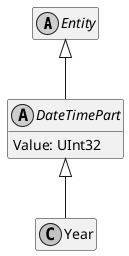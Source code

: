 ﻿@startuml
hide empty members
skinparam monochrome true
skinparam backgroundcolor transparent

abstract class Entity {
}

Entity <|-- DateTimePart

abstract class DateTimePart {
    Value: UInt32
}

DateTimePart <|-- Year

class Year {
}

@enduml
